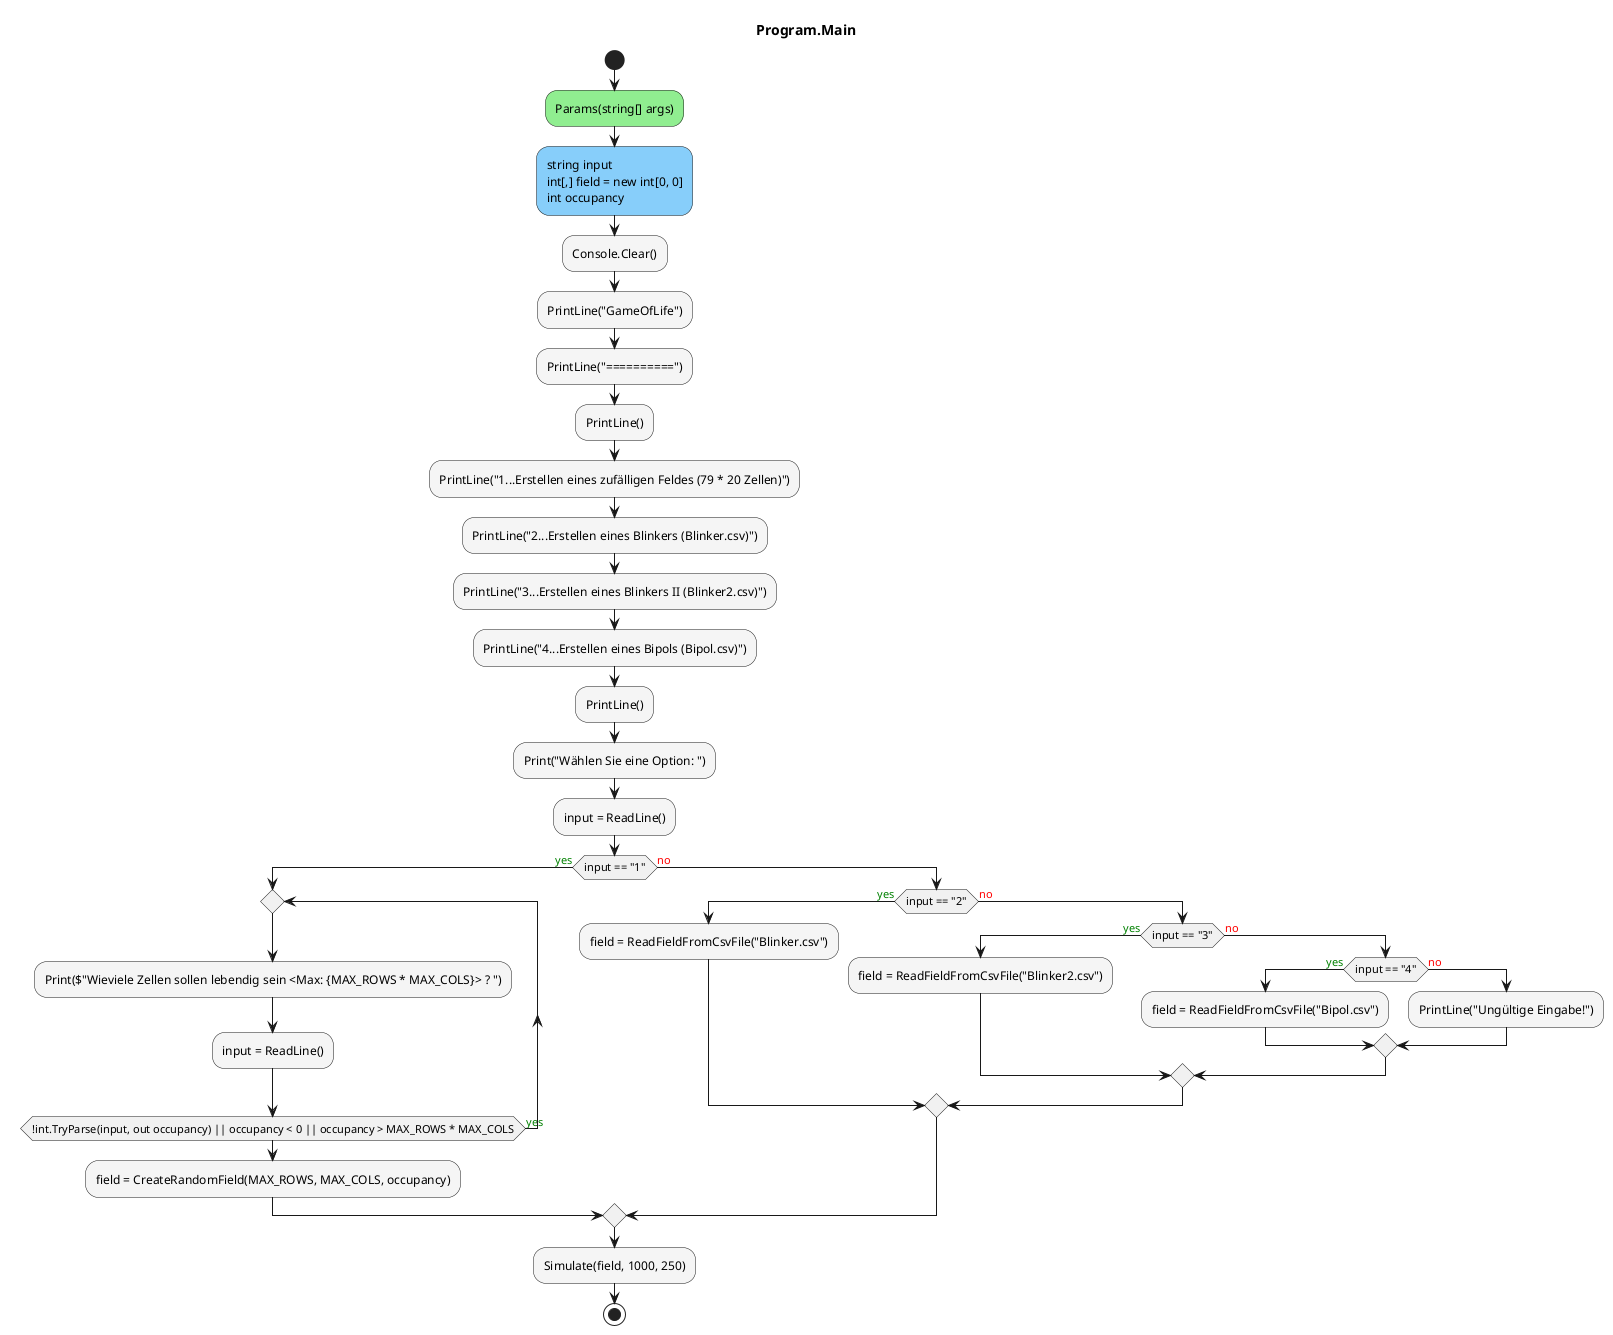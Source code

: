 @startuml Program.Main
title Program.Main
start
#LightGreen:Params(string[] args);
#LightSkyBlue:string input\nint[,] field = new int[0, 0]\nint occupancy;
#WhiteSmoke:Console.Clear();
#WhiteSmoke:PrintLine("GameOfLife");
#WhiteSmoke:PrintLine("==========");
#WhiteSmoke:PrintLine();
#WhiteSmoke:PrintLine("1...Erstellen eines zufälligen Feldes (79 * 20 Zellen)");
#WhiteSmoke:PrintLine("2...Erstellen eines Blinkers (Blinker.csv)");
#WhiteSmoke:PrintLine("3...Erstellen eines Blinkers II (Blinker2.csv)");
#WhiteSmoke:PrintLine("4...Erstellen eines Bipols (Bipol.csv)");
#WhiteSmoke:PrintLine();
#WhiteSmoke:Print("Wählen Sie eine Option: ");
#WhiteSmoke:input = ReadLine();
if (input == "1") then (<color:green>yes)
        repeat
                #WhiteSmoke:Print($"Wieviele Zellen sollen lebendig sein <Max: {MAX_ROWS * MAX_COLS}> ? ");
                #WhiteSmoke:input = ReadLine();
        repeat while (!int.TryParse(input, out occupancy) || occupancy < 0 || occupancy > MAX_ROWS * MAX_COLS) is (<color:green>yes)
        #WhiteSmoke:field = CreateRandomField(MAX_ROWS, MAX_COLS, occupancy);
    else (<color:red>no)
        if (input == "2") then (<color:green>yes)
                #WhiteSmoke:field = ReadFieldFromCsvFile("Blinker.csv");
            else (<color:red>no)
                if (input == "3") then (<color:green>yes)
                        #WhiteSmoke:field = ReadFieldFromCsvFile("Blinker2.csv");
                    else (<color:red>no)
                        if (input == "4") then (<color:green>yes)
                                #WhiteSmoke:field = ReadFieldFromCsvFile("Bipol.csv");
                            else (<color:red>no)
                                    #WhiteSmoke:PrintLine("Ungültige Eingabe!");
                        endif
                endif
        endif
endif
#WhiteSmoke:Simulate(field, 1000, 250);
stop
@enduml
